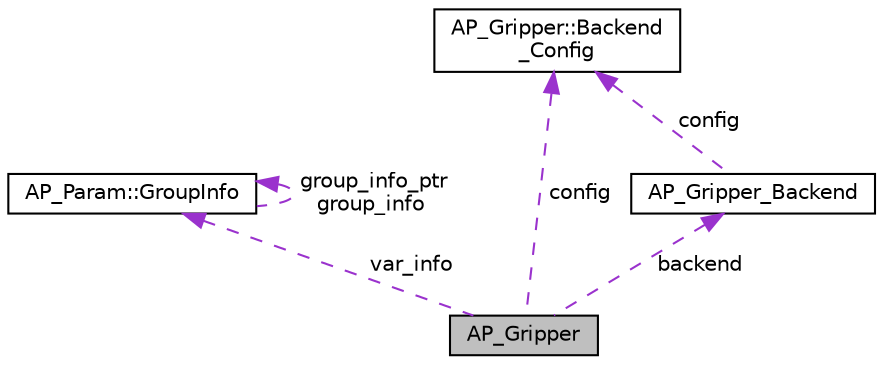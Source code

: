 digraph "AP_Gripper"
{
 // INTERACTIVE_SVG=YES
  edge [fontname="Helvetica",fontsize="10",labelfontname="Helvetica",labelfontsize="10"];
  node [fontname="Helvetica",fontsize="10",shape=record];
  Node1 [label="AP_Gripper",height=0.2,width=0.4,color="black", fillcolor="grey75", style="filled", fontcolor="black"];
  Node2 -> Node1 [dir="back",color="darkorchid3",fontsize="10",style="dashed",label=" var_info" ,fontname="Helvetica"];
  Node2 [label="AP_Param::GroupInfo",height=0.2,width=0.4,color="black", fillcolor="white", style="filled",URL="$structAP__Param_1_1GroupInfo.html"];
  Node2 -> Node2 [dir="back",color="darkorchid3",fontsize="10",style="dashed",label=" group_info_ptr\ngroup_info" ,fontname="Helvetica"];
  Node3 -> Node1 [dir="back",color="darkorchid3",fontsize="10",style="dashed",label=" backend" ,fontname="Helvetica"];
  Node3 [label="AP_Gripper_Backend",height=0.2,width=0.4,color="black", fillcolor="white", style="filled",URL="$classAP__Gripper__Backend.html"];
  Node4 -> Node3 [dir="back",color="darkorchid3",fontsize="10",style="dashed",label=" config" ,fontname="Helvetica"];
  Node4 [label="AP_Gripper::Backend\l_Config",height=0.2,width=0.4,color="black", fillcolor="white", style="filled",URL="$structAP__Gripper_1_1Backend__Config.html"];
  Node4 -> Node1 [dir="back",color="darkorchid3",fontsize="10",style="dashed",label=" config" ,fontname="Helvetica"];
}
